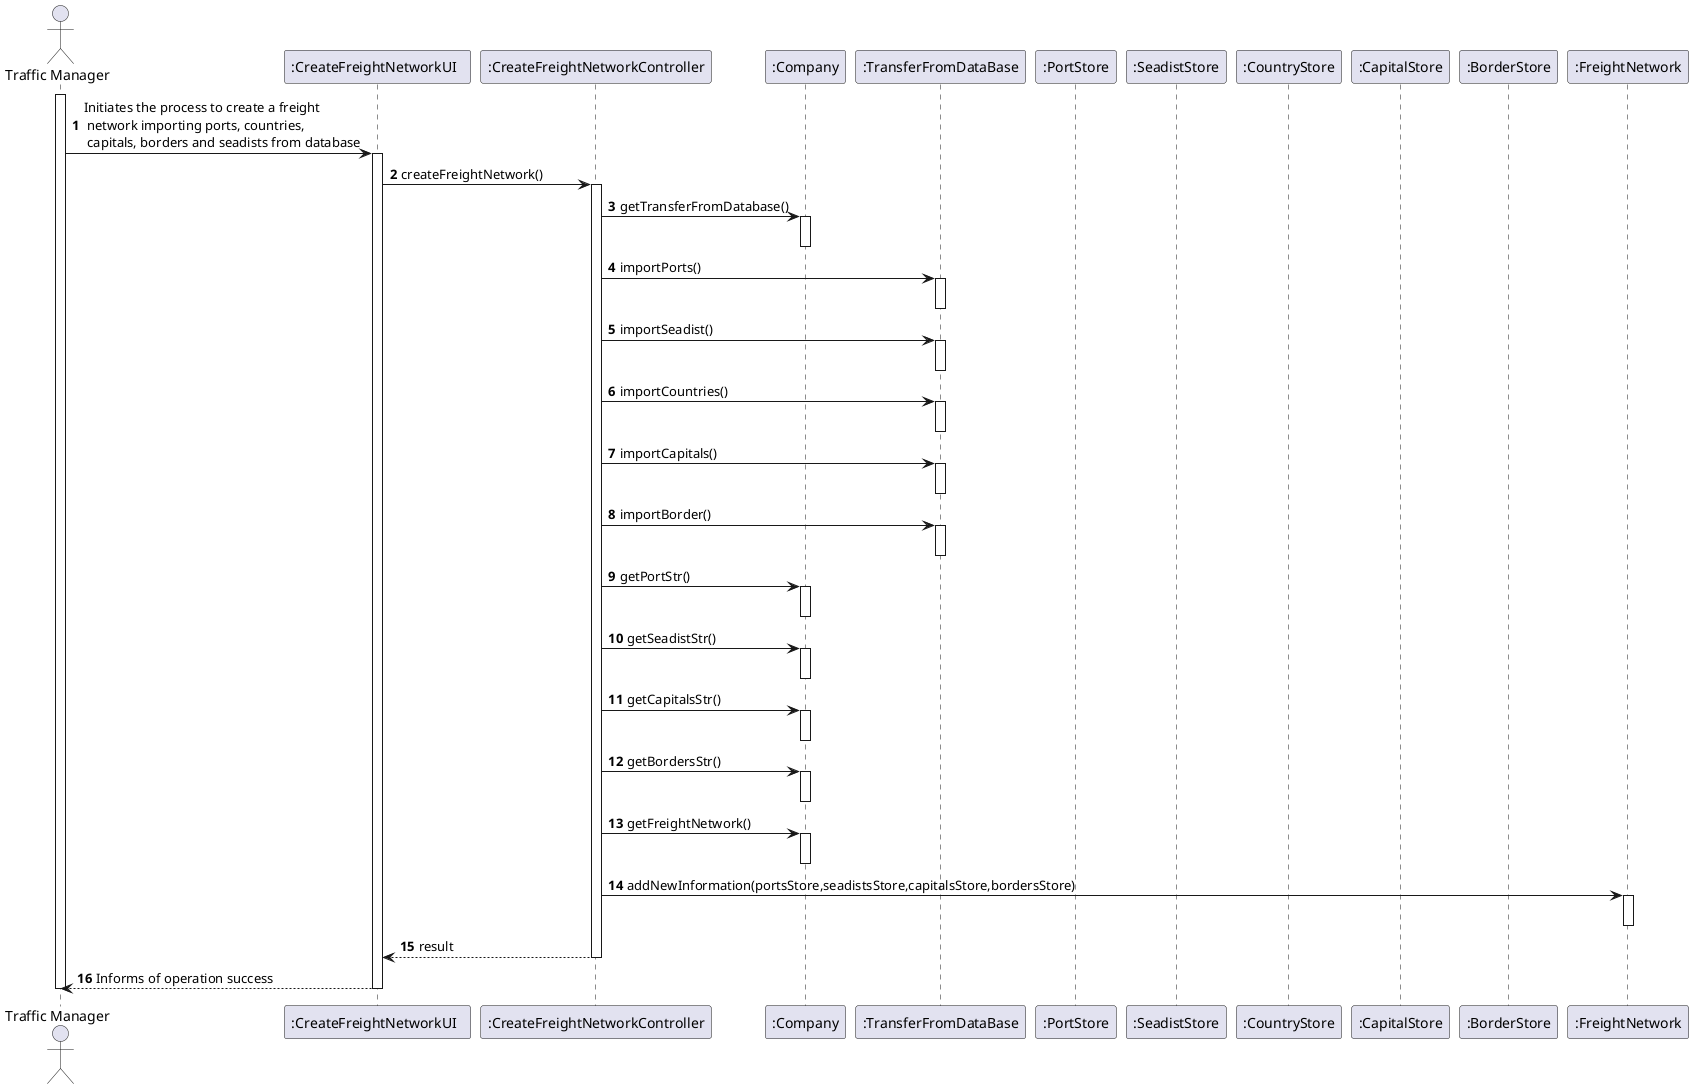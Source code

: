 @startuml
'https://plantuml.com/sequence-diagram

autonumber
actor "Traffic Manager" as TM
participant ":CreateFreightNetworkUI  " as UI
participant ":CreateFreightNetworkController" as CTRL
participant ":Company" as CMP
participant ":TransferFromDataBase" as transfer
participant ":PortStore" as pStore
participant ":SeadistStore" as sStore
participant ":CountryStore" as cStore
participant ":CapitalStore" as capitals
participant ":BorderStore" as bStore
participant ":FreightNetwork" as network


activate TM
TM -> UI: Initiates the process to create a freight \n network importing ports, countries,\n capitals, borders and seadists from database
activate UI
UI -> CTRL : createFreightNetwork()
activate CTRL
CTRL -> CMP : getTransferFromDatabase()
activate CMP
deactivate CMP
CTRL -> transfer : importPorts()
activate transfer
deactivate transfer
CTRL -> transfer : importSeadist()
activate transfer
deactivate transfer
CTRL -> transfer : importCountries()
activate transfer
deactivate transfer
CTRL -> transfer : importCapitals()
activate transfer
deactivate transfer
CTRL -> transfer : importBorder()
activate transfer
deactivate transfer
CTRL -> CMP: getPortStr()
activate CMP
deactivate CMP
CTRL -> CMP: getSeadistStr()
activate CMP
deactivate CMP
CTRL -> CMP: getCapitalsStr()
activate CMP
deactivate CMP
CTRL -> CMP: getBordersStr()
activate CMP
deactivate CMP
CTRL -> CMP : getFreightNetwork()
activate CMP
deactivate CMP
CTRL->network : addNewInformation(portsStore,seadistsStore,capitalsStore,bordersStore)
activate network
deactivate network
CTRL --> UI: result
deactivate CTRL

UI --> TM : Informs of operation success
deactivate UI

deactivate TM

@enduml